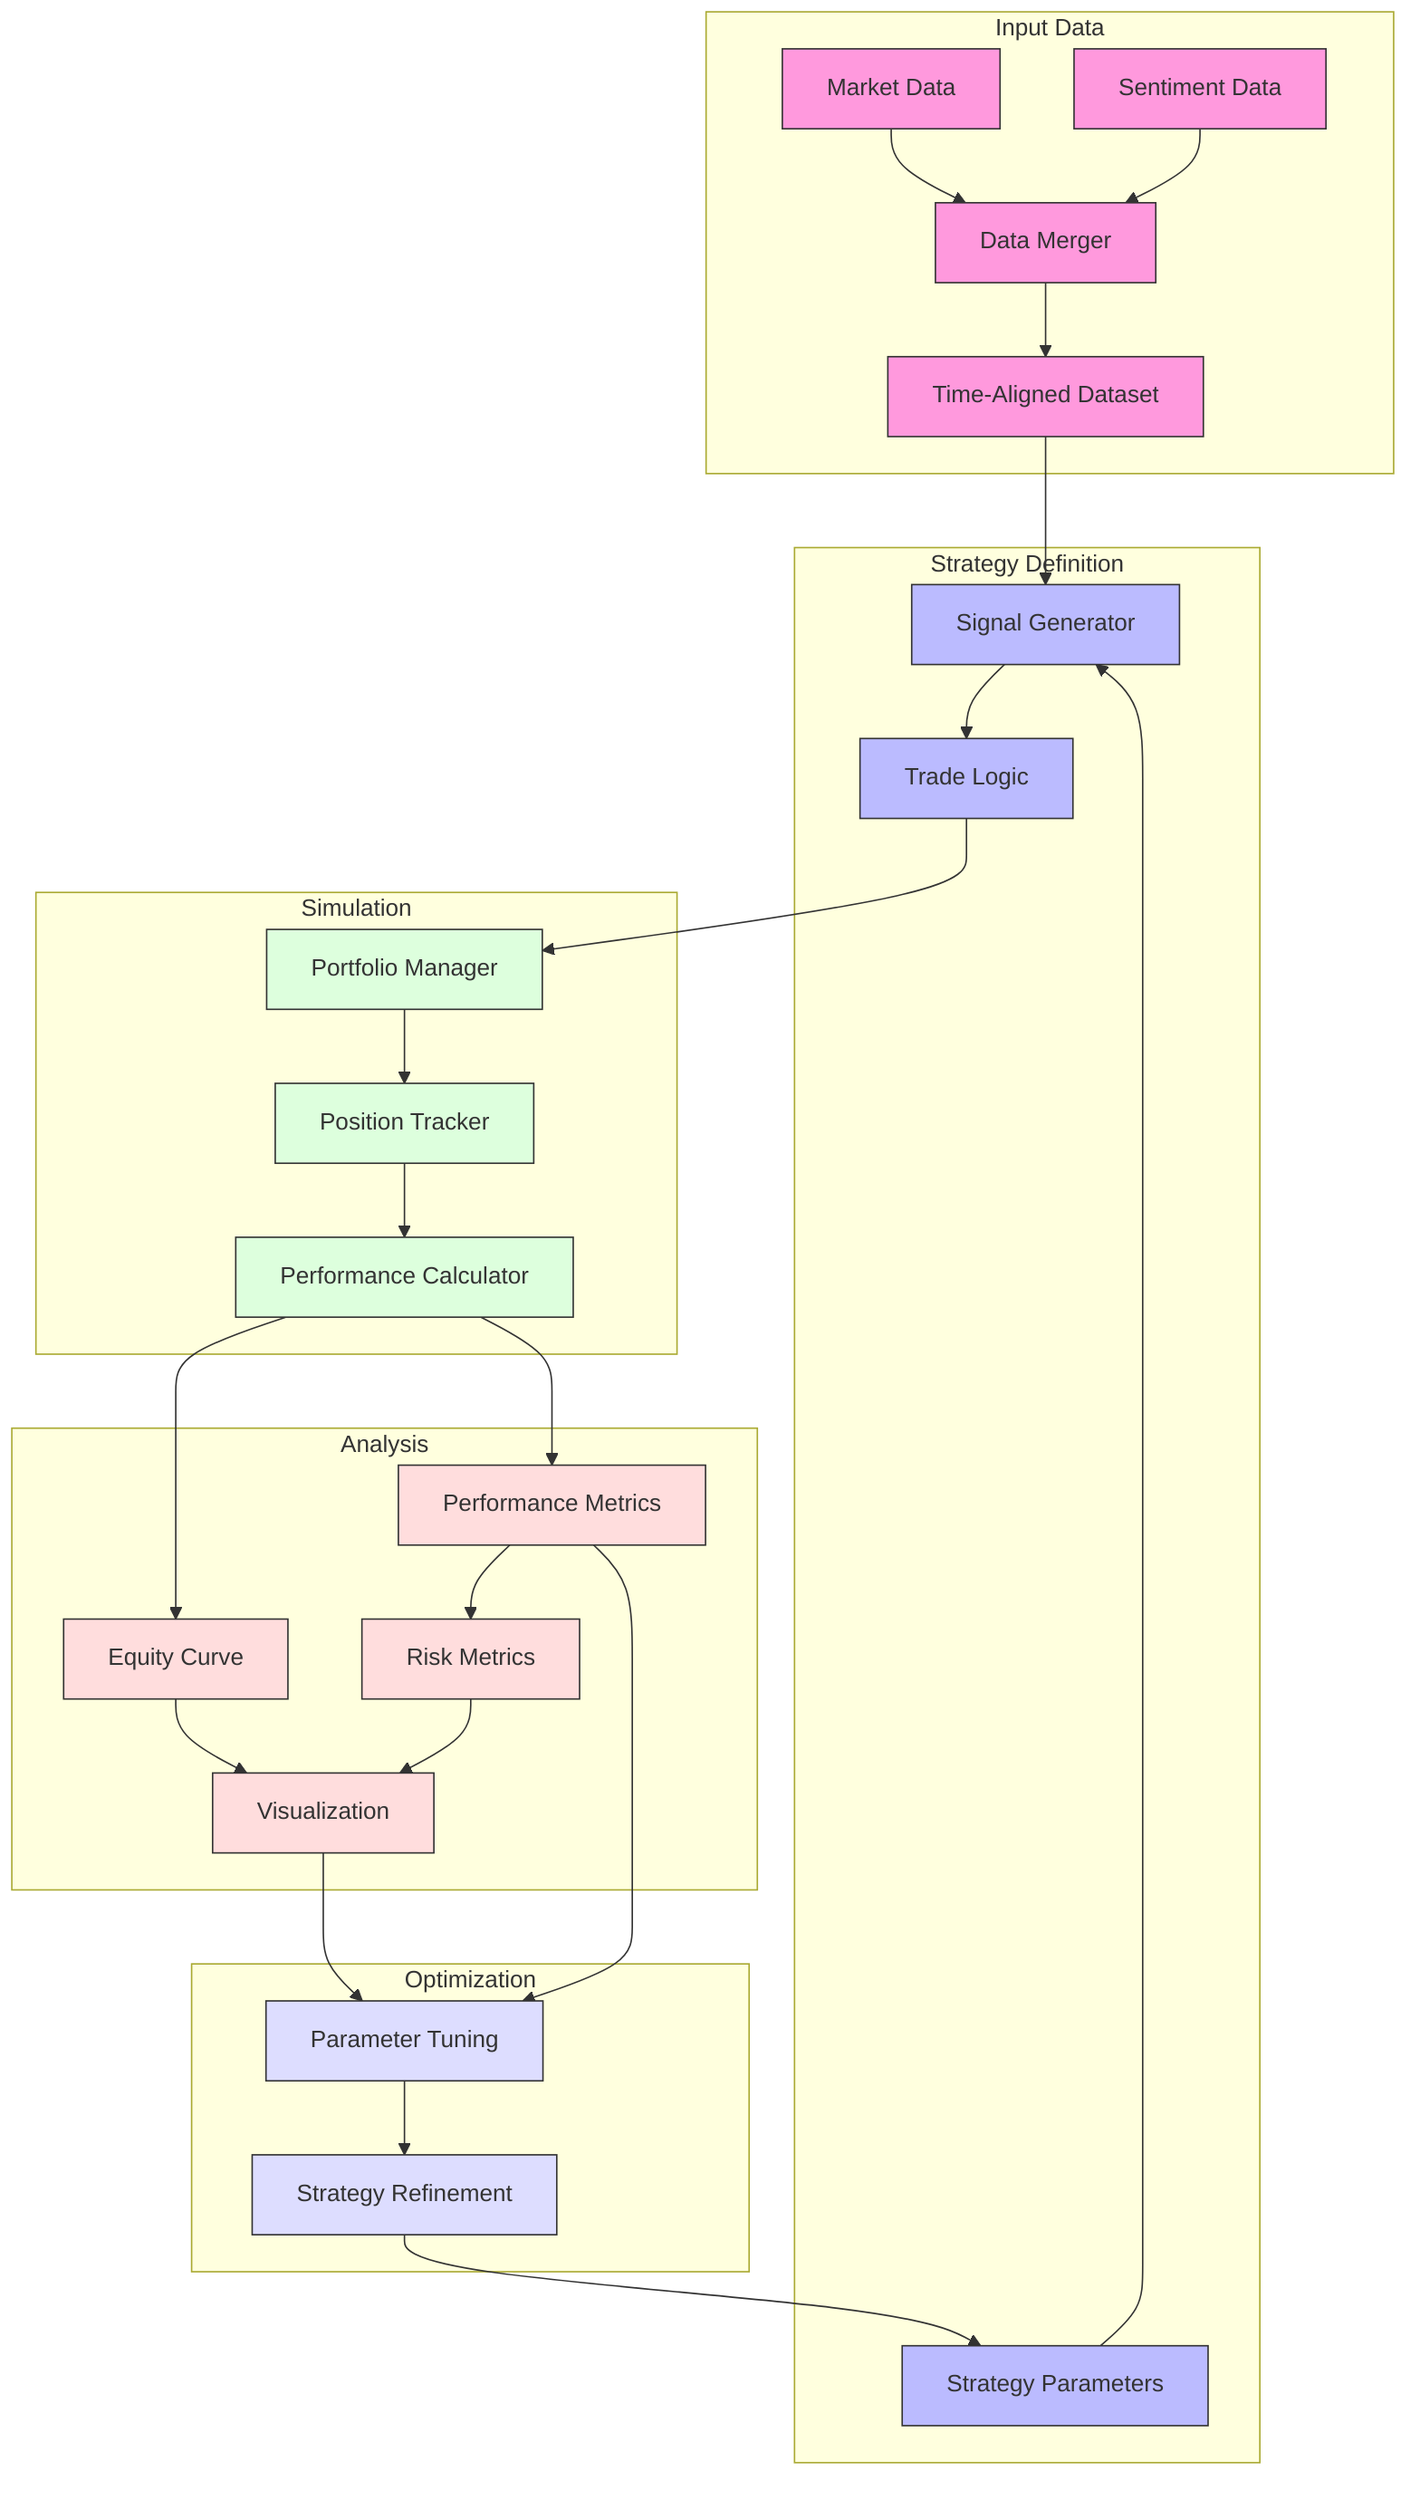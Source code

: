 graph TB
    subgraph Input Data
        A1[Market Data] --> A3[Data Merger]
        A2[Sentiment Data] --> A3
        A3 --> A4[Time-Aligned Dataset]
    end
    
    subgraph Strategy Definition
        B1[Strategy Parameters] --> B2[Signal Generator]
        B2 --> B3[Trade Logic]
        A4 --> B2
    end
    
    subgraph Simulation
        B3 --> C1[Portfolio Manager]
        C1 --> C2[Position Tracker]
        C2 --> C3[Performance Calculator]
    end
    
    subgraph Analysis
        C3 --> D1[Equity Curve]
        C3 --> D2[Performance Metrics]
        D2 --> D3[Risk Metrics]
        D1 --> D4[Visualization]
        D3 --> D4
    end
    
    subgraph Optimization
        D4 --> E1[Parameter Tuning]
        D2 --> E1
        E1 --> E2[Strategy Refinement]
        E2 --> B1
    end
    
    classDef input fill:#f9d,stroke:#333,stroke-width:1px
    classDef strategy fill:#bbf,stroke:#333,stroke-width:1px
    classDef simulation fill:#dfd,stroke:#333,stroke-width:1px
    classDef analysis fill:#fdd,stroke:#333,stroke-width:1px
    classDef optimization fill:#ddf,stroke:#333,stroke-width:1px
    
    class A1,A2,A3,A4 input
    class B1,B2,B3 strategy
    class C1,C2,C3 simulation
    class D1,D2,D3,D4 analysis
    class E1,E2 optimization
